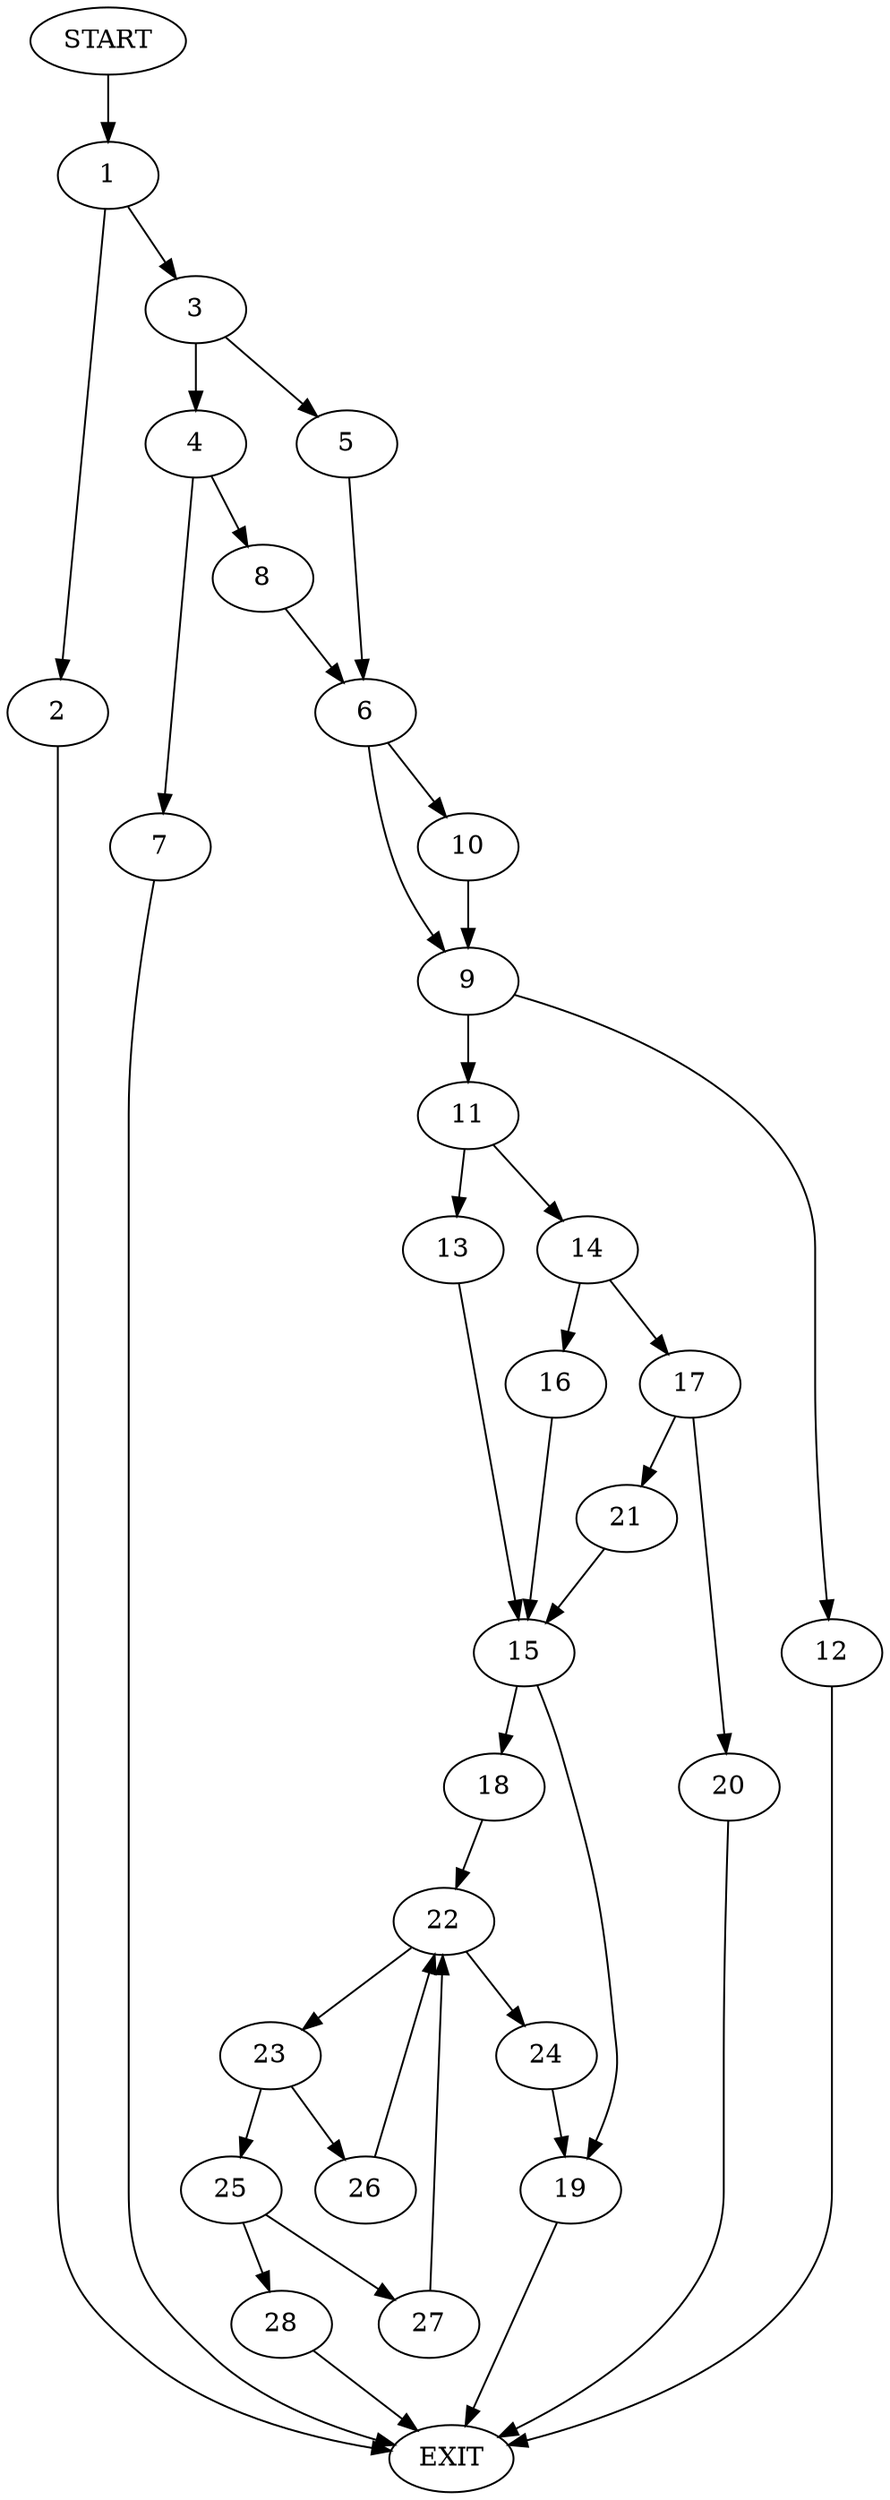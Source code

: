 digraph {
0 [label="START"]
29 [label="EXIT"]
0 -> 1
1 -> 2
1 -> 3
2 -> 29
3 -> 4
3 -> 5
5 -> 6
4 -> 7
4 -> 8
6 -> 9
6 -> 10
7 -> 29
8 -> 6
9 -> 11
9 -> 12
10 -> 9
12 -> 29
11 -> 13
11 -> 14
13 -> 15
14 -> 16
14 -> 17
15 -> 18
15 -> 19
17 -> 20
17 -> 21
16 -> 15
20 -> 29
21 -> 15
18 -> 22
19 -> 29
22 -> 23
22 -> 24
24 -> 19
23 -> 25
23 -> 26
25 -> 27
25 -> 28
26 -> 22
27 -> 22
28 -> 29
}
